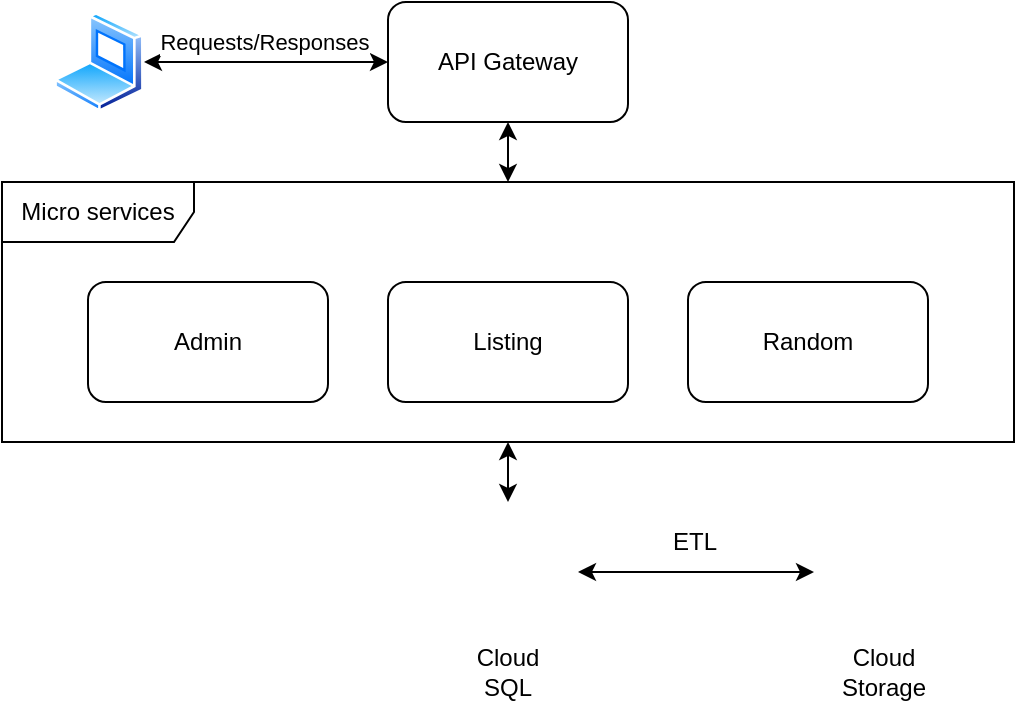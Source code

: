 <mxfile version="17.1.3" type="device"><diagram id="05JNhpu-J8LLWtm0gkQD" name="Page-1"><mxGraphModel dx="1185" dy="638" grid="1" gridSize="10" guides="1" tooltips="1" connect="1" arrows="1" fold="1" page="1" pageScale="1" pageWidth="827" pageHeight="1169" math="0" shadow="0"><root><mxCell id="0"/><mxCell id="1" parent="0"/><mxCell id="jqGs0STatsxC7HcOzscf-18" style="edgeStyle=orthogonalEdgeStyle;rounded=0;orthogonalLoop=1;jettySize=auto;html=1;startArrow=classic;startFill=1;" edge="1" parent="1" source="jqGs0STatsxC7HcOzscf-10" target="jqGs0STatsxC7HcOzscf-16"><mxGeometry relative="1" as="geometry"/></mxCell><mxCell id="jqGs0STatsxC7HcOzscf-10" value="Micro services" style="shape=umlFrame;whiteSpace=wrap;html=1;width=96;height=30;" vertex="1" parent="1"><mxGeometry x="194" y="340" width="506" height="130" as="geometry"/></mxCell><mxCell id="jqGs0STatsxC7HcOzscf-11" style="edgeStyle=orthogonalEdgeStyle;rounded=0;orthogonalLoop=1;jettySize=auto;html=1;startArrow=classic;startFill=1;" edge="1" parent="1" source="jqGs0STatsxC7HcOzscf-3" target="jqGs0STatsxC7HcOzscf-10"><mxGeometry relative="1" as="geometry"/></mxCell><mxCell id="jqGs0STatsxC7HcOzscf-3" value="API Gateway" style="rounded=1;whiteSpace=wrap;html=1;" vertex="1" parent="1"><mxGeometry x="387" y="250" width="120" height="60" as="geometry"/></mxCell><mxCell id="jqGs0STatsxC7HcOzscf-5" style="edgeStyle=orthogonalEdgeStyle;rounded=0;orthogonalLoop=1;jettySize=auto;html=1;startArrow=classic;startFill=1;" edge="1" parent="1" source="jqGs0STatsxC7HcOzscf-4" target="jqGs0STatsxC7HcOzscf-3"><mxGeometry relative="1" as="geometry"/></mxCell><mxCell id="jqGs0STatsxC7HcOzscf-23" value="Requests/Responses" style="edgeLabel;html=1;align=center;verticalAlign=middle;resizable=0;points=[];" vertex="1" connectable="0" parent="jqGs0STatsxC7HcOzscf-5"><mxGeometry x="-0.194" y="-2" relative="1" as="geometry"><mxPoint x="11" y="-12" as="offset"/></mxGeometry></mxCell><mxCell id="jqGs0STatsxC7HcOzscf-4" value="" style="aspect=fixed;perimeter=ellipsePerimeter;html=1;align=center;shadow=0;dashed=0;spacingTop=3;image;image=img/lib/active_directory/laptop_client.svg;" vertex="1" parent="1"><mxGeometry x="220" y="255" width="45" height="50" as="geometry"/></mxCell><mxCell id="jqGs0STatsxC7HcOzscf-20" style="edgeStyle=orthogonalEdgeStyle;rounded=0;orthogonalLoop=1;jettySize=auto;html=1;startArrow=classic;startFill=1;exitX=1;exitY=0.5;exitDx=0;exitDy=0;" edge="1" parent="1" source="jqGs0STatsxC7HcOzscf-16" target="jqGs0STatsxC7HcOzscf-19"><mxGeometry relative="1" as="geometry"/></mxCell><mxCell id="jqGs0STatsxC7HcOzscf-15" value="Cloud SQL" style="text;html=1;strokeColor=none;fillColor=none;align=center;verticalAlign=middle;whiteSpace=wrap;rounded=0;" vertex="1" parent="1"><mxGeometry x="417" y="570" width="60" height="30" as="geometry"/></mxCell><mxCell id="jqGs0STatsxC7HcOzscf-16" value="" style="shape=image;verticalLabelPosition=bottom;labelBackgroundColor=default;verticalAlign=top;aspect=fixed;imageAspect=0;image=https://miro.medium.com/max/740/1*gROdlbU3Z4mWfeZowIgMzg.png;" vertex="1" parent="1"><mxGeometry x="412" y="500" width="70" height="70" as="geometry"/></mxCell><mxCell id="jqGs0STatsxC7HcOzscf-6" value="Admin" style="rounded=1;whiteSpace=wrap;html=1;" vertex="1" parent="1"><mxGeometry x="237" y="390" width="120" height="60" as="geometry"/></mxCell><mxCell id="jqGs0STatsxC7HcOzscf-7" value="Listing" style="rounded=1;whiteSpace=wrap;html=1;" vertex="1" parent="1"><mxGeometry x="387" y="390" width="120" height="60" as="geometry"/></mxCell><mxCell id="jqGs0STatsxC7HcOzscf-8" value="Random" style="rounded=1;whiteSpace=wrap;html=1;" vertex="1" parent="1"><mxGeometry x="537" y="390" width="120" height="60" as="geometry"/></mxCell><mxCell id="jqGs0STatsxC7HcOzscf-19" value="" style="shape=image;verticalLabelPosition=bottom;labelBackgroundColor=default;verticalAlign=top;aspect=fixed;imageAspect=0;image=https://help.sap.com/doc/PRODUCTION/8b8d6fffe113457094a17701f63e3d6a/GIGYA/en-US/loio41289de270b21014bbc5a10ce4041860_LowRes.png;" vertex="1" parent="1"><mxGeometry x="600" y="500" width="70" height="70" as="geometry"/></mxCell><mxCell id="jqGs0STatsxC7HcOzscf-21" value="Cloud Storage" style="text;html=1;strokeColor=none;fillColor=none;align=center;verticalAlign=middle;whiteSpace=wrap;rounded=0;" vertex="1" parent="1"><mxGeometry x="605" y="570" width="60" height="30" as="geometry"/></mxCell><mxCell id="jqGs0STatsxC7HcOzscf-22" value="ETL" style="text;html=1;align=center;verticalAlign=middle;resizable=0;points=[];autosize=1;strokeColor=none;fillColor=none;" vertex="1" parent="1"><mxGeometry x="520" y="510" width="40" height="20" as="geometry"/></mxCell></root></mxGraphModel></diagram></mxfile>
